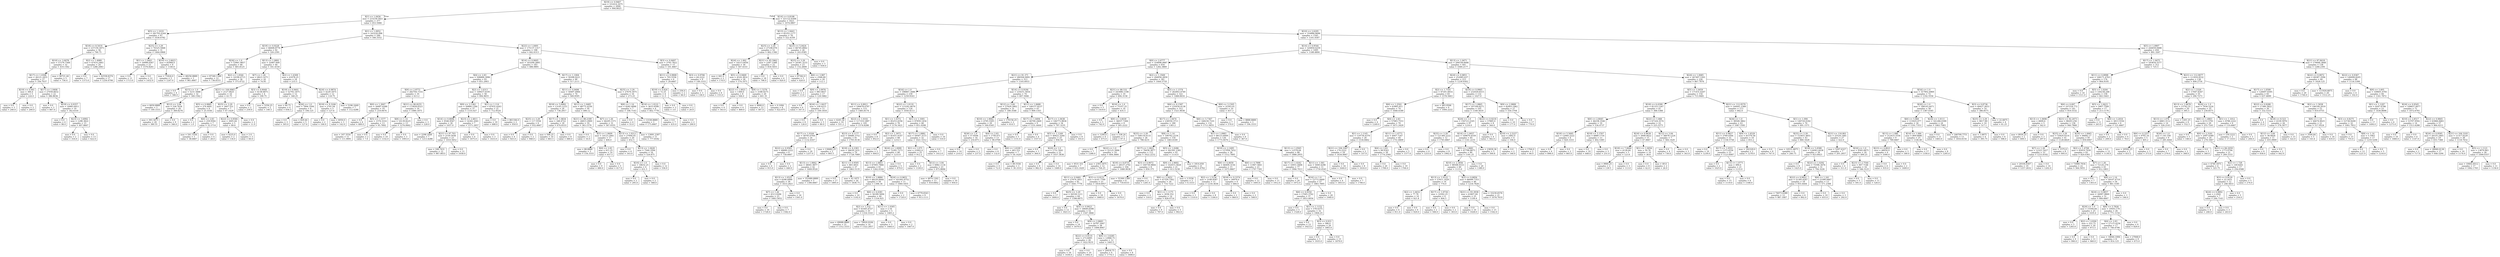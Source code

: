 digraph Tree {
node [shape=box] ;
0 [label="X[19] <= 0.9467\nmse = 331614.1675\nsamples = 2000\nvalue = 994.8025"] ;
1 [label="X[1] <= 1.0456\nmse = 233239.5921\nsamples = 377\nvalue = 653.5066"] ;
0 -> 1 [labeldistance=2.5, labelangle=45, headlabel="True"] ;
2 [label="X[5] <= 1.1019\nmse = 281702.0344\nsamples = 87\nvalue = 1030.6782"] ;
1 -> 2 ;
3 [label="X[18] <= 8.5419\nmse = 237159.1875\nsamples = 56\nvalue = 790.75"] ;
2 -> 3 ;
4 [label="X[10] <= 3.0078\nmse = 57276.7568\nsamples = 32\nvalue = 419.1562"] ;
3 -> 4 ;
5 [label="X[17] <= 1.0308\nmse = 26121.2455\nsamples = 27\nvalue = 356.7037"] ;
4 -> 5 ;
6 [label="X[19] <= 0.941\nmse = 384.0\nsamples = 5\nvalue = 224.0"] ;
5 -> 6 ;
7 [label="mse = 0.0\nsamples = 3\nvalue = 240.0"] ;
6 -> 7 ;
8 [label="mse = 0.0\nsamples = 2\nvalue = 200.0"] ;
6 -> 8 ;
9 [label="X[17] <= 1.0408\nmse = 27058.6632\nsamples = 22\nvalue = 386.8636"] ;
5 -> 9 ;
10 [label="mse = 0.0\nsamples = 3\nvalue = 667.0"] ;
9 -> 10 ;
11 [label="X[19] <= 0.9357\nmse = 16983.6011\nsamples = 19\nvalue = 342.6316"] ;
9 -> 11 ;
12 [label="mse = 0.0\nsamples = 4\nvalue = 98.0"] ;
11 -> 12 ;
13 [label="X[23] <= 3.6992\nmse = 1298.3822\nsamples = 15\nvalue = 407.8667"] ;
11 -> 13 ;
14 [label="mse = 0.0\nsamples = 2\nvalue = 316.0"] ;
13 -> 14 ;
15 [label="mse = 0.0\nsamples = 13\nvalue = 422.0"] ;
13 -> 15 ;
16 [label="mse = 90721.44\nsamples = 5\nvalue = 756.4"] ;
4 -> 16 ;
17 [label="X[2] <= 1.4989\nmse = 47414.2483\nsamples = 24\nvalue = 1286.2083"] ;
3 -> 17 ;
18 [label="mse = 0.0\nsamples = 7\nvalue = 1373.0"] ;
17 -> 18 ;
19 [label="mse = 62558.8374\nsamples = 17\nvalue = 1250.4706"] ;
17 -> 19 ;
20 [label="X[25] <= 3.29\nmse = 70325.5068\nsamples = 31\nvalue = 1464.0968"] ;
2 -> 20 ;
21 [label="X[1] <= 1.0443\nmse = 16998.0567\nsamples = 23\nvalue = 1576.8261"] ;
20 -> 21 ;
22 [label="mse = 0.0\nsamples = 11\nvalue = 1713.0"] ;
21 -> 22 ;
23 [label="mse = 0.0\nsamples = 12\nvalue = 1452.0"] ;
21 -> 23 ;
24 [label="X[10] <= 2.6623\nmse = 82068.0\nsamples = 8\nvalue = 1140.0"] ;
20 -> 24 ;
25 [label="mse = 71824.0\nsamples = 5\nvalue = 1247.0"] ;
24 -> 25 ;
26 [label="mse = 48256.8889\nsamples = 3\nvalue = 961.6667"] ;
24 -> 26 ;
27 [label="X[1] <= 1.0952\nmse = 163220.098\nsamples = 290\nvalue = 540.3552"] ;
1 -> 27 ;
28 [label="X[19] <= 0.9228\nmse = 66608.8776\nsamples = 92\nvalue = 320.2391"] ;
27 -> 28 ;
29 [label="X[26] <= 1.0\nmse = 53961.9857\nsamples = 48\nvalue = 465.8125"] ;
28 -> 29 ;
30 [label="mse = 87340.1389\nsamples = 12\nvalue = 736.8333"] ;
29 -> 30 ;
31 [label="X[2] <= 1.4564\nmse = 10190.4715\nsamples = 36\nvalue = 375.4722"] ;
29 -> 31 ;
32 [label="mse = 0.0\nsamples = 4\nvalue = 586.0"] ;
31 -> 32 ;
33 [label="X[15] <= 1.0\nmse = 5231.5068\nsamples = 32\nvalue = 349.1562"] ;
31 -> 33 ;
34 [label="mse = 6650.8889\nsamples = 3\nvalue = 149.3333"] ;
33 -> 34 ;
35 [label="X[12] <= 3.04\nmse = 526.7634\nsamples = 29\nvalue = 369.8276"] ;
33 -> 35 ;
36 [label="mse = 393.3475\nsamples = 20\nvalue = 380.55"] ;
35 -> 36 ;
37 [label="mse = 0.0\nsamples = 9\nvalue = 346.0"] ;
35 -> 37 ;
38 [label="X[13] <= 1.0891\nmse = 32067.609\nsamples = 44\nvalue = 161.4318"] ;
28 -> 38 ;
39 [label="X[7] <= 1.26\nmse = 6823.1475\nsamples = 20\nvalue = 74.95"] ;
38 -> 39 ;
40 [label="X[21] <= 104.6965\nmse = 2127.0625\nsamples = 16\nvalue = 43.75"] ;
39 -> 40 ;
41 [label="X[5] <= 0.9885\nmse = 374.4691\nsamples = 9\nvalue = 25.5556"] ;
40 -> 41 ;
42 [label="mse = 0.0\nsamples = 2\nvalue = 1.0"] ;
41 -> 42 ;
43 [label="X[4] <= 2.83\nmse = 259.9592\nsamples = 7\nvalue = 32.5714"] ;
41 -> 43 ;
44 [label="mse = 541.5556\nsamples = 3\nvalue = 38.6667"] ;
43 -> 44 ;
45 [label="mse = 0.0\nsamples = 4\nvalue = 28.0"] ;
43 -> 45 ;
46 [label="X[25] <= 3.29\nmse = 3407.551\nsamples = 7\nvalue = 67.1429"] ;
40 -> 46 ;
47 [label="X[22] <= 0.9584\nmse = 3005.44\nsamples = 5\nvalue = 89.6"] ;
46 -> 47 ;
48 [label="mse = 4225.0\nsamples = 2\nvalue = 134.0"] ;
47 -> 48 ;
49 [label="mse = 2.0\nsamples = 3\nvalue = 60.0"] ;
47 -> 49 ;
50 [label="mse = 0.0\nsamples = 2\nvalue = 11.0"] ;
46 -> 50 ;
51 [label="X[3] <= 0.9049\nmse = 6138.6875\nsamples = 4\nvalue = 199.75"] ;
39 -> 51 ;
52 [label="mse = 0.0\nsamples = 2\nvalue = 259.0"] ;
51 -> 52 ;
53 [label="mse = 5256.25\nsamples = 2\nvalue = 140.5"] ;
51 -> 53 ;
54 [label="X[2] <= 1.6309\nmse = 41678.25\nsamples = 24\nvalue = 233.5"] ;
38 -> 54 ;
55 [label="X[19] <= 0.9401\nmse = 52792.1875\nsamples = 12\nvalue = 348.25"] ;
54 -> 55 ;
56 [label="mse = 60.75\nsamples = 4\nvalue = 656.5"] ;
55 -> 56 ;
57 [label="X[26] <= 1.0\nmse = 7894.3594\nsamples = 8\nvalue = 194.125"] ;
55 -> 57 ;
58 [label="mse = 0.0\nsamples = 3\nvalue = 305.0"] ;
57 -> 58 ;
59 [label="mse = 829.44\nsamples = 5\nvalue = 127.6"] ;
57 -> 59 ;
60 [label="X[24] <= 0.9874\nmse = 4229.1875\nsamples = 12\nvalue = 118.75"] ;
54 -> 60 ;
61 [label="X[18] <= 9.3246\nmse = 2741.04\nsamples = 5\nvalue = 127.6"] ;
60 -> 61 ;
62 [label="mse = 0.0\nsamples = 2\nvalue = 106.0"] ;
61 -> 62 ;
63 [label="mse = 4050.0\nsamples = 3\nvalue = 142.0"] ;
61 -> 63 ;
64 [label="mse = 5196.2449\nsamples = 7\nvalue = 112.4286"] ;
60 -> 64 ;
65 [label="X[22] <= 1.0491\nmse = 175137.1317\nsamples = 198\nvalue = 642.6313"] ;
27 -> 65 ;
66 [label="X[14] <= 0.9005\nmse = 163209.2895\nsamples = 183\nvalue = 686.9891"] ;
65 -> 66 ;
67 [label="X[4] <= 2.83\nmse = 208868.3996\nsamples = 93\nvalue = 851.2903"] ;
66 -> 67 ;
68 [label="X[9] <= 2.8772\nmse = 282744.7314\nsamples = 35\nvalue = 613.2"] ;
67 -> 68 ;
69 [label="X[0] <= 1.3007\nmse = 34487.6288\nsamples = 19\nvalue = 219.9474"] ;
68 -> 69 ;
70 [label="mse = 0.0\nsamples = 6\nvalue = 489.0"] ;
69 -> 70 ;
71 [label="X[5] <= 1.1577\nmse = 1574.3314\nsamples = 13\nvalue = 95.7692"] ;
69 -> 71 ;
72 [label="mse = 167.3554\nsamples = 11\nvalue = 111.9091"] ;
71 -> 72 ;
73 [label="mse = 0.0\nsamples = 2\nvalue = 7.0"] ;
71 -> 73 ;
74 [label="X[21] <= 80.8255\nmse = 175828.6523\nsamples = 16\nvalue = 1080.1875"] ;
68 -> 74 ;
75 [label="X[8] <= 1.14\nmse = 10139.8225\nsamples = 13\nvalue = 1276.8462"] ;
74 -> 75 ;
76 [label="mse = 0.0\nsamples = 10\nvalue = 1332.0"] ;
75 -> 76 ;
77 [label="mse = 0.0\nsamples = 3\nvalue = 1093.0"] ;
75 -> 77 ;
78 [label="mse = 0.0\nsamples = 3\nvalue = 228.0"] ;
74 -> 78 ;
79 [label="X[2] <= 1.6313\nmse = 109437.6195\nsamples = 58\nvalue = 994.9655"] ;
67 -> 79 ;
80 [label="X[9] <= 3.1362\nmse = 50884.1344\nsamples = 37\nvalue = 1155.027"] ;
79 -> 80 ;
81 [label="X[14] <= 0.8096\nmse = 9546.9567\nsamples = 30\nvalue = 1057.9"] ;
80 -> 81 ;
82 [label="mse = 2298.2449\nsamples = 7\nvalue = 1213.4286"] ;
81 -> 82 ;
83 [label="X[21] <= 97.703\nmse = 2150.5936\nsamples = 23\nvalue = 1010.5652"] ;
81 -> 83 ;
84 [label="mse = 168.7431\nsamples = 12\nvalue = 967.0833"] ;
83 -> 84 ;
85 [label="mse = 0.0\nsamples = 11\nvalue = 1058.0"] ;
83 -> 85 ;
86 [label="X[23] <= 2.4811\nmse = 14342.2041\nsamples = 7\nvalue = 1571.2857"] ;
80 -> 86 ;
87 [label="mse = 0.0\nsamples = 4\nvalue = 1675.0"] ;
86 -> 87 ;
88 [label="mse = 0.0\nsamples = 3\nvalue = 1433.0"] ;
86 -> 88 ;
89 [label="X[1] <= 1.114\nmse = 87932.4263\nsamples = 21\nvalue = 712.9524"] ;
79 -> 89 ;
90 [label="mse = 0.0\nsamples = 19\nvalue = 688.0"] ;
89 -> 90 ;
91 [label="mse = 861184.0\nsamples = 2\nvalue = 950.0"] ;
89 -> 91 ;
92 [label="X[17] <= 1.1004\nmse = 59308.9221\nsamples = 90\nvalue = 517.2111"] ;
66 -> 92 ;
93 [label="X[11] <= 0.9496\nmse = 50497.4984\nsamples = 74\nvalue = 569.9595"] ;
92 -> 93 ;
94 [label="X[18] <= 5.6992\nmse = 13145.1233\nsamples = 24\nvalue = 736.2917"] ;
93 -> 94 ;
95 [label="X[25] <= 3.29\nmse = 117.5556\nsamples = 6\nvalue = 932.6667"] ;
94 -> 95 ;
96 [label="mse = 0.0\nsamples = 4\nvalue = 925.0"] ;
95 -> 96 ;
97 [label="mse = 0.0\nsamples = 2\nvalue = 948.0"] ;
95 -> 97 ;
98 [label="X[17] <= 1.0834\nmse = 348.4722\nsamples = 18\nvalue = 670.8333"] ;
94 -> 98 ;
99 [label="mse = 506.25\nsamples = 10\nvalue = 663.5"] ;
98 -> 99 ;
100 [label="mse = 0.0\nsamples = 8\nvalue = 680.0"] ;
98 -> 100 ;
101 [label="X[11] <= 1.0485\nmse = 48772.4256\nsamples = 50\nvalue = 490.12"] ;
93 -> 101 ;
102 [label="X[21] <= 89.2189\nmse = 26815.2909\nsamples = 19\nvalue = 363.1579"] ;
101 -> 102 ;
103 [label="mse = 0.0\nsamples = 2\nvalue = 16.0"] ;
102 -> 103 ;
104 [label="X[5] <= 1.0609\nmse = 14123.2941\nsamples = 17\nvalue = 404.0"] ;
102 -> 104 ;
105 [label="mse = 88.8889\nsamples = 3\nvalue = 154.3333"] ;
104 -> 105 ;
106 [label="X[4] <= 2.83\nmse = 911.25\nsamples = 14\nvalue = 457.5"] ;
104 -> 106 ;
107 [label="mse = 0.0\nsamples = 9\nvalue = 480.0"] ;
106 -> 107 ;
108 [label="mse = 0.0\nsamples = 5\nvalue = 417.0"] ;
106 -> 108 ;
109 [label="X[7] <= 1.26\nmse = 46295.1571\nsamples = 31\nvalue = 567.9355"] ;
101 -> 109 ;
110 [label="X[13] <= 1.0213\nmse = 27004.05\nsamples = 20\nvalue = 452.5"] ;
109 -> 110 ;
111 [label="mse = 0.0\nsamples = 4\nvalue = 163.0"] ;
110 -> 111 ;
112 [label="X[13] <= 1.0428\nmse = 7564.3594\nsamples = 16\nvalue = 524.875"] ;
110 -> 112 ;
113 [label="X[16] <= 1.0\nmse = 18632.25\nsamples = 4\nvalue = 431.5"] ;
112 -> 113 ;
114 [label="mse = 0.0\nsamples = 2\nvalue = 295.0"] ;
113 -> 114 ;
115 [label="mse = 0.0\nsamples = 2\nvalue = 568.0"] ;
113 -> 115 ;
116 [label="mse = 0.0\nsamples = 12\nvalue = 556.0"] ;
112 -> 116 ;
117 [label="mse = 13091.2397\nsamples = 11\nvalue = 777.8182"] ;
109 -> 117 ;
118 [label="X[25] <= 3.29\nmse = 27676.1875\nsamples = 16\nvalue = 273.25"] ;
92 -> 118 ;
119 [label="X[8] <= 1.14\nmse = 9282.4898\nsamples = 7\nvalue = 106.7143"] ;
118 -> 119 ;
120 [label="mse = 0.0\nsamples = 4\nvalue = 55.0"] ;
119 -> 120 ;
121 [label="mse = 13338.8889\nsamples = 3\nvalue = 175.6667"] ;
119 -> 121 ;
122 [label="X[14] <= 1.0122\nmse = 3633.9506\nsamples = 9\nvalue = 402.7778"] ;
118 -> 122 ;
123 [label="mse = 0.0\nsamples = 7\nvalue = 435.0"] ;
122 -> 123 ;
124 [label="mse = 0.0\nsamples = 2\nvalue = 290.0"] ;
122 -> 124 ;
125 [label="X[3] <= 0.9497\nmse = 3792.7822\nsamples = 15\nvalue = 101.4667"] ;
65 -> 125 ;
126 [label="X[11] <= 0.9908\nmse = 793.5556\nsamples = 6\nvalue = 29.6667"] ;
125 -> 126 ;
127 [label="X[19] <= 0.924\nmse = 72.25\nsamples = 4\nvalue = 11.5"] ;
126 -> 127 ;
128 [label="mse = 0.0\nsamples = 2\nvalue = 3.0"] ;
127 -> 128 ;
129 [label="mse = 0.0\nsamples = 2\nvalue = 20.0"] ;
127 -> 129 ;
130 [label="mse = 256.0\nsamples = 2\nvalue = 66.0"] ;
126 -> 130 ;
131 [label="X[3] <= 0.9706\nmse = 64.2222\nsamples = 9\nvalue = 149.3333"] ;
125 -> 131 ;
132 [label="mse = 0.0\nsamples = 3\nvalue = 138.0"] ;
131 -> 132 ;
133 [label="mse = 0.0\nsamples = 6\nvalue = 155.0"] ;
131 -> 133 ;
134 [label="X[14] <= 0.8198\nmse = 321122.8308\nsamples = 1623\nvalue = 1074.0807"] ;
0 -> 134 [labeldistance=2.5, labelangle=-45, headlabel="False"] ;
135 [label="X[13] <= 1.0443\nmse = 85352.1177\nsamples = 78\nvalue = 522.4359"] ;
134 -> 135 ;
136 [label="X[25] <= 3.29\nmse = 27108.078\nsamples = 52\nvalue = 662.1346"] ;
135 -> 136 ;
137 [label="X[24] <= 1.002\nmse = 14213.0456\nsamples = 30\nvalue = 547.4333"] ;
136 -> 137 ;
138 [label="mse = 441.0\nsamples = 2\nvalue = 174.0"] ;
137 -> 138 ;
139 [label="X[5] <= 0.9469\nmse = 4524.3814\nsamples = 28\nvalue = 574.1071"] ;
137 -> 139 ;
140 [label="X[22] <= 1.0021\nmse = 1369.0\nsamples = 8\nvalue = 506.0"] ;
139 -> 140 ;
141 [label="mse = 0.0\nsamples = 4\nvalue = 543.0"] ;
140 -> 141 ;
142 [label="mse = 0.0\nsamples = 4\nvalue = 469.0"] ;
140 -> 142 ;
143 [label="X[9] <= 1.5276\nmse = 3188.9275\nsamples = 20\nvalue = 601.35"] ;
139 -> 143 ;
144 [label="mse = 4800.0\nsamples = 12\nvalue = 587.0"] ;
143 -> 144 ;
145 [label="mse = 0.1094\nsamples = 8\nvalue = 622.875"] ;
143 -> 145 ;
146 [label="X[21] <= 85.5962\nmse = 2287.3388\nsamples = 22\nvalue = 818.5455"] ;
136 -> 146 ;
147 [label="mse = 0.0\nsamples = 18\nvalue = 796.0"] ;
146 -> 147 ;
148 [label="mse = 0.0\nsamples = 4\nvalue = 920.0"] ;
146 -> 148 ;
149 [label="X[23] <= 5.0424\nmse = 84745.8062\nsamples = 26\nvalue = 243.0385"] ;
135 -> 149 ;
150 [label="X[25] <= 3.29\nmse = 24381.3233\nsamples = 23\nvalue = 152.2609"] ;
149 -> 150 ;
151 [label="mse = 87362.0\nsamples = 3\nvalue = 420.0"] ;
150 -> 151 ;
152 [label="X[6] <= 3.987\nmse = 2568.69\nsamples = 20\nvalue = 112.1"] ;
150 -> 152 ;
153 [label="mse = 0.0\nsamples = 3\nvalue = 13.0"] ;
152 -> 153 ;
154 [label="X[9] <= 3.0976\nmse = 983.0657\nsamples = 17\nvalue = 129.5882"] ;
152 -> 154 ;
155 [label="mse = 0.0\nsamples = 6\nvalue = 167.0"] ;
154 -> 155 ;
156 [label="X[24] <= 1.0437\nmse = 339.4215\nsamples = 11\nvalue = 109.1818"] ;
154 -> 156 ;
157 [label="mse = 0.0\nsamples = 6\nvalue = 126.0"] ;
156 -> 157 ;
158 [label="mse = 0.0\nsamples = 5\nvalue = 89.0"] ;
156 -> 158 ;
159 [label="mse = 0.0\nsamples = 3\nvalue = 939.0"] ;
149 -> 159 ;
160 [label="X[10] <= 2.6295\nmse = 316886.8696\nsamples = 1545\nvalue = 1101.9307"] ;
134 -> 160 ;
161 [label="X[14] <= 0.9544\nmse = 320850.6259\nsamples = 1095\nvalue = 1188.4804"] ;
160 -> 161 ;
162 [label="X[0] <= 2.6777\nmse = 316696.9987\nsamples = 654\nvalue = 1282.3869"] ;
161 -> 162 ;
163 [label="X[21] <= 91.371\nmse = 280504.9091\nsamples = 313\nvalue = 1105.6933"] ;
162 -> 163 ;
164 [label="X[16] <= 1.0\nmse = 198867.3486\nsamples = 239\nvalue = 1259.9163"] ;
163 -> 164 ;
165 [label="X[11] <= 0.8911\nmse = 190678.0797\nsamples = 115\nvalue = 1485.8174"] ;
164 -> 165 ;
166 [label="mse = 4245.36\nsamples = 10\nvalue = 551.2"] ;
165 -> 166 ;
167 [label="X[22] <= 1.0102\nmse = 117319.1897\nsamples = 105\nvalue = 1574.8286"] ;
165 -> 167 ;
168 [label="X[17] <= 1.0164\nmse = 58783.0764\nsamples = 24\nvalue = 1132.4167"] ;
167 -> 168 ;
169 [label="X[22] <= 0.9583\nmse = 48880.2222\nsamples = 6\nvalue = 758.6667"] ;
168 -> 169 ;
170 [label="mse = 0.0\nsamples = 4\nvalue = 915.0"] ;
169 -> 170 ;
171 [label="mse = 0.0\nsamples = 2\nvalue = 446.0"] ;
169 -> 171 ;
172 [label="mse = 0.0\nsamples = 18\nvalue = 1257.0"] ;
168 -> 172 ;
173 [label="X[23] <= 4.1177\nmse = 59486.3752\nsamples = 81\nvalue = 1705.9136"] ;
167 -> 173 ;
174 [label="mse = 130682.25\nsamples = 2\nvalue = 805.5"] ;
173 -> 174 ;
175 [label="X[18] <= 4.2383\nmse = 36639.1431\nsamples = 79\nvalue = 1728.7089"] ;
173 -> 175 ;
176 [label="X[13] <= 1.0662\nmse = 38041.9977\nsamples = 42\nvalue = 1609.9524"] ;
175 -> 176 ;
177 [label="X[13] <= 1.0525\nmse = 6296.0999\nsamples = 39\nvalue = 1633.2821"] ;
176 -> 177 ;
178 [label="X[7] <= 1.26\nmse = 4513.0284\nsamples = 23\nvalue = 1683.5652"] ;
177 -> 178 ;
179 [label="mse = 0.0\nsamples = 16\nvalue = 1728.0"] ;
178 -> 179 ;
180 [label="mse = 0.0\nsamples = 7\nvalue = 1582.0"] ;
178 -> 180 ;
181 [label="mse = 0.0\nsamples = 16\nvalue = 1561.0"] ;
177 -> 181 ;
182 [label="mse = 351680.8889\nsamples = 3\nvalue = 1306.6667"] ;
176 -> 182 ;
183 [label="X[11] <= 0.9595\nmse = 865.4931\nsamples = 37\nvalue = 1863.5135"] ;
175 -> 183 ;
184 [label="mse = 0.0\nsamples = 17\nvalue = 1895.0"] ;
183 -> 184 ;
185 [label="mse = 42.1875\nsamples = 20\nvalue = 1836.75"] ;
183 -> 185 ;
186 [label="X[22] <= 1.0119\nmse = 115242.4679\nsamples = 124\nvalue = 1050.4113"] ;
164 -> 186 ;
187 [label="X[1] <= 1.0372\nmse = 85253.4356\nsamples = 76\nvalue = 1176.3421"] ;
186 -> 187 ;
188 [label="mse = 0.0\nsamples = 8\nvalue = 852.0"] ;
187 -> 188 ;
189 [label="X[2] <= 1.3972\nmse = 81451.0147\nsamples = 68\nvalue = 1214.5"] ;
187 -> 189 ;
190 [label="mse = 0.0\nsamples = 2\nvalue = 604.0"] ;
189 -> 190 ;
191 [label="X[24] <= 1.0099\nmse = 72282.7273\nsamples = 66\nvalue = 1233.0"] ;
189 -> 191 ;
192 [label="X[13] <= 1.0803\nmse = 67093.7866\nsamples = 61\nvalue = 1262.0164"] ;
191 -> 192 ;
193 [label="X[10] <= 1.8884\nmse = 48220.0644\nsamples = 50\nvalue = 1306.34"] ;
192 -> 193 ;
194 [label="mse = 0.0\nsamples = 10\nvalue = 1192.0"] ;
193 -> 194 ;
195 [label="X[6] <= 4.4381\nmse = 56189.5694\nsamples = 40\nvalue = 1334.925"] ;
193 -> 195 ;
196 [label="X[2] <= 1.532\nmse = 61445.4727\nsamples = 35\nvalue = 1316.3143"] ;
195 -> 196 ;
197 [label="mse = 49088.8889\nsamples = 21\nvalue = 1312.3333"] ;
196 -> 197 ;
198 [label="mse = 79920.9184\nsamples = 14\nvalue = 1322.2857"] ;
196 -> 198 ;
199 [label="X[11] <= 1.0305\nmse = 2.16\nsamples = 5\nvalue = 1465.2"] ;
195 -> 199 ;
200 [label="mse = 0.0\nsamples = 3\nvalue = 1464.0"] ;
199 -> 200 ;
201 [label="mse = 0.0\nsamples = 2\nvalue = 1467.0"] ;
199 -> 201 ;
202 [label="X[24] <= 0.9651\nmse = 103362.9752\nsamples = 11\nvalue = 1060.5455"] ;
192 -> 202 ;
203 [label="mse = 0.0\nsamples = 2\nvalue = 1724.0"] ;
202 -> 203 ;
204 [label="mse = 6779.6543\nsamples = 9\nvalue = 913.1111"] ;
202 -> 204 ;
205 [label="mse = 0.0\nsamples = 5\nvalue = 879.0"] ;
191 -> 205 ;
206 [label="X[1] <= 1.1001\nmse = 97859.1454\nsamples = 48\nvalue = 851.0208"] ;
186 -> 206 ;
207 [label="X[17] <= 1.0882\nmse = 59567.3115\nsamples = 32\nvalue = 1021.5312"] ;
206 -> 207 ;
208 [label="X[1] <= 1.075\nmse = 21602.4\nsamples = 25\nvalue = 912.2"] ;
207 -> 208 ;
209 [label="mse = 0.0\nsamples = 2\nvalue = 1330.0"] ;
208 -> 209 ;
210 [label="X[12] <= 3.04\nmse = 6982.1134\nsamples = 23\nvalue = 875.8696"] ;
208 -> 210 ;
211 [label="mse = 4874.1302\nsamples = 13\nvalue = 818.8462"] ;
210 -> 211 ;
212 [label="mse = 0.0\nsamples = 10\nvalue = 950.0"] ;
210 -> 212 ;
213 [label="mse = 0.0\nsamples = 7\nvalue = 1412.0"] ;
207 -> 213 ;
214 [label="mse = 0.0\nsamples = 16\nvalue = 510.0"] ;
206 -> 214 ;
215 [label="X[14] <= 0.9184\nmse = 219251.5654\nsamples = 74\nvalue = 607.5946"] ;
163 -> 215 ;
216 [label="X[12] <= 3.04\nmse = 27929.3902\nsamples = 31\nvalue = 189.3548"] ;
215 -> 216 ;
217 [label="X[10] <= 1.9942\nmse = 4795.5505\nsamples = 29\nvalue = 160.0345"] ;
216 -> 217 ;
218 [label="X[26] <= 1.0\nmse = 57.8594\nsamples = 16\nvalue = 216.875"] ;
217 -> 218 ;
219 [label="mse = 0.0\nsamples = 14\nvalue = 214.0"] ;
218 -> 219 ;
220 [label="mse = 0.0\nsamples = 2\nvalue = 237.0"] ;
218 -> 220 ;
221 [label="X[4] <= 2.83\nmse = 1756.071\nsamples = 13\nvalue = 90.0769"] ;
217 -> 221 ;
222 [label="mse = 0.0\nsamples = 6\nvalue = 132.0"] ;
221 -> 222 ;
223 [label="X[6] <= 1.6109\nmse = 463.551\nsamples = 7\nvalue = 54.1429"] ;
221 -> 223 ;
224 [label="mse = 0.0\nsamples = 4\nvalue = 72.0"] ;
223 -> 224 ;
225 [label="mse = 89.5556\nsamples = 3\nvalue = 30.3333"] ;
223 -> 225 ;
226 [label="mse = 170156.25\nsamples = 2\nvalue = 614.5"] ;
216 -> 226 ;
227 [label="X[11] <= 1.0688\nmse = 140157.8237\nsamples = 43\nvalue = 909.1163"] ;
215 -> 227 ;
228 [label="X[17] <= 1.0494\nmse = 40700.2469\nsamples = 9\nvalue = 1331.4444"] ;
227 -> 228 ;
229 [label="mse = 0.0\nsamples = 5\nvalue = 1151.0"] ;
228 -> 229 ;
230 [label="mse = 0.0\nsamples = 4\nvalue = 1557.0"] ;
228 -> 230 ;
231 [label="X[17] <= 1.0438\nmse = 106773.9836\nsamples = 34\nvalue = 797.3235"] ;
227 -> 231 ;
232 [label="X[5] <= 1.1249\nmse = 49422.3264\nsamples = 25\nvalue = 956.56"] ;
231 -> 232 ;
233 [label="mse = 0.0\nsamples = 3\nvalue = 364.0"] ;
232 -> 233 ;
234 [label="X[20] <= 1.0\nmse = 1751.5041\nsamples = 22\nvalue = 1037.3636"] ;
232 -> 234 ;
235 [label="mse = 0.0\nsamples = 8\nvalue = 982.0"] ;
234 -> 235 ;
236 [label="mse = 0.0\nsamples = 14\nvalue = 1069.0"] ;
234 -> 236 ;
237 [label="mse = 0.0\nsamples = 9\nvalue = 355.0"] ;
231 -> 237 ;
238 [label="X[2] <= 1.3569\nmse = 294956.2859\nsamples = 341\nvalue = 1444.5718"] ;
162 -> 238 ;
239 [label="X[21] <= 88.532\nmse = 243086.1108\nsamples = 19\nvalue = 694.3158"] ;
238 -> 239 ;
240 [label="mse = 0.0\nsamples = 5\nvalue = 1419.0"] ;
239 -> 240 ;
241 [label="X[16] <= 1.0\nmse = 75357.25\nsamples = 14\nvalue = 435.5"] ;
239 -> 241 ;
242 [label="mse = 0.0\nsamples = 5\nvalue = 742.0"] ;
241 -> 242 ;
243 [label="X[9] <= 3.0039\nmse = 36037.7284\nsamples = 9\nvalue = 265.2222"] ;
241 -> 243 ;
244 [label="mse = 1200.0\nsamples = 4\nvalue = 475.0"] ;
243 -> 244 ;
245 [label="mse = 538.24\nsamples = 5\nvalue = 97.4"] ;
243 -> 245 ;
246 [label="X[5] <= 1.1574\nmse = 262843.4749\nsamples = 322\nvalue = 1488.8416"] ;
238 -> 246 ;
247 [label="X[6] <= 4.1587\nmse = 235034.4138\nsamples = 312\nvalue = 1521.9038"] ;
246 -> 247 ;
248 [label="X[17] <= 1.0474\nmse = 238550.3711\nsamples = 180\nvalue = 1383.2"] ;
247 -> 248 ;
249 [label="X[25] <= 3.29\nmse = 108118.0133\nsamples = 26\nvalue = 788.4231"] ;
248 -> 249 ;
250 [label="mse = 0.0\nsamples = 7\nvalue = 1288.0"] ;
249 -> 250 ;
251 [label="X[22] <= 1.0\nmse = 22125.3906\nsamples = 19\nvalue = 604.3684"] ;
249 -> 251 ;
252 [label="mse = 9531.551\nsamples = 7\nvalue = 433.1429"] ;
251 -> 252 ;
253 [label="mse = 2393.1875\nsamples = 12\nvalue = 704.25"] ;
251 -> 253 ;
254 [label="X[8] <= 1.14\nmse = 190762.2234\nsamples = 154\nvalue = 1483.6169"] ;
248 -> 254 ;
255 [label="X[17] <= 1.0621\nmse = 78458.3877\nsamples = 112\nvalue = 1622.2232"] ;
254 -> 255 ;
256 [label="X[18] <= 8.8755\nmse = 28537.2792\nsamples = 104\nvalue = 1680.9038"] ;
255 -> 256 ;
257 [label="X[11] <= 0.9481\nmse = 27974.3951\nsamples = 81\nvalue = 1641.7778"] ;
256 -> 257 ;
258 [label="mse = 0.0\nsamples = 17\nvalue = 1804.0"] ;
257 -> 258 ;
259 [label="X[25] <= 3.29\nmse = 26558.1211\nsamples = 64\nvalue = 1598.6875"] ;
257 -> 259 ;
260 [label="mse = 0.0\nsamples = 12\nvalue = 1821.0"] ;
259 -> 260 ;
261 [label="X[5] <= 0.9023\nmse = 18649.6598\nsamples = 52\nvalue = 1547.3846"] ;
259 -> 261 ;
262 [label="mse = 0.0\nsamples = 14\nvalue = 1679.0"] ;
261 -> 262 ;
263 [label="X[9] <= 2.8683\nmse = 16787.3047\nsamples = 38\nvalue = 1498.8947"] ;
261 -> 263 ;
264 [label="X[22] <= 0.9135\nmse = 273.6095\nsamples = 26\nvalue = 1422.9231"] ;
263 -> 264 ;
265 [label="mse = 0.0\nsamples = 16\nvalue = 1436.0"] ;
264 -> 265 ;
266 [label="mse = 0.0\nsamples = 10\nvalue = 1402.0"] ;
264 -> 266 ;
267 [label="X[9] <= 3.6285\nmse = 12966.75\nsamples = 12\nvalue = 1663.5"] ;
263 -> 267 ;
268 [label="mse = 20418.75\nsamples = 4\nvalue = 1774.5"] ;
267 -> 268 ;
269 [label="mse = 0.0\nsamples = 8\nvalue = 1608.0"] ;
267 -> 269 ;
270 [label="X[3] <= 0.9151\nmse = 6141.7769\nsamples = 23\nvalue = 1818.6957"] ;
256 -> 270 ;
271 [label="mse = 0.0\nsamples = 18\nvalue = 1860.0"] ;
270 -> 271 ;
272 [label="mse = 0.0\nsamples = 5\nvalue = 1670.0"] ;
270 -> 272 ;
273 [label="X[3] <= 0.9072\nmse = 100730.9844\nsamples = 8\nvalue = 859.375"] ;
255 -> 273 ;
274 [label="mse = 55300.1389\nsamples = 6\nvalue = 718.8333"] ;
273 -> 274 ;
275 [label="mse = 0.0\nsamples = 2\nvalue = 1281.0"] ;
273 -> 275 ;
276 [label="X[5] <= 1.0286\nmse = 302391.2381\nsamples = 42\nvalue = 1114.0"] ;
254 -> 276 ;
277 [label="X[9] <= 2.9692\nmse = 102015.5828\nsamples = 21\nvalue = 613.5238"] ;
276 -> 277 ;
278 [label="X[6] <= 2.5652\nmse = 47329.7562\nsamples = 18\nvalue = 714.7222"] ;
277 -> 278 ;
279 [label="mse = 0.0\nsamples = 4\nvalue = 318.0"] ;
278 -> 279 ;
280 [label="X[1] <= 1.1175\nmse = 3036.352\nsamples = 14\nvalue = 828.0714"] ;
278 -> 280 ;
281 [label="mse = 0.0\nsamples = 9\nvalue = 787.0"] ;
280 -> 281 ;
282 [label="mse = 0.0\nsamples = 5\nvalue = 902.0"] ;
280 -> 282 ;
283 [label="mse = 3.5556\nsamples = 3\nvalue = 6.3333"] ;
277 -> 283 ;
284 [label="mse = 1814.059\nsamples = 21\nvalue = 1614.4762"] ;
276 -> 284 ;
285 [label="X[6] <= 5.7367\nmse = 168230.7101\nsamples = 132\nvalue = 1711.0455"] ;
247 -> 285 ;
286 [label="X[1] <= 1.0983\nmse = 86123.6009\nsamples = 126\nvalue = 1775.0476"] ;
285 -> 286 ;
287 [label="X[10] <= 2.1695\nmse = 157958.7452\nsamples = 38\nvalue = 1512.7895"] ;
286 -> 287 ;
288 [label="X[6] <= 4.4659\nmse = 66409.3156\nsamples = 15\nvalue = 1075.8667"] ;
287 -> 288 ;
289 [label="X[2] <= 1.5156\nmse = 3148.9587\nsamples = 11\nvalue = 1218.3636"] ;
288 -> 289 ;
290 [label="mse = 0.0\nsamples = 3\nvalue = 1310.0"] ;
289 -> 290 ;
291 [label="mse = 0.0\nsamples = 8\nvalue = 1184.0"] ;
289 -> 291 ;
292 [label="X[18] <= 9.3374\nmse = 30976.0\nsamples = 4\nvalue = 684.0"] ;
288 -> 292 ;
293 [label="mse = 0.0\nsamples = 2\nvalue = 860.0"] ;
292 -> 293 ;
294 [label="mse = 0.0\nsamples = 2\nvalue = 508.0"] ;
292 -> 294 ;
295 [label="X[6] <= 4.7998\nmse = 11967.5841\nsamples = 23\nvalue = 1797.7391"] ;
287 -> 295 ;
296 [label="mse = 0.0\nsamples = 12\nvalue = 1693.0"] ;
295 -> 296 ;
297 [label="mse = 0.0\nsamples = 11\nvalue = 1912.0"] ;
295 -> 297 ;
298 [label="X[13] <= 1.0565\nmse = 12578.64\nsamples = 88\nvalue = 1888.2955"] ;
286 -> 298 ;
299 [label="X[17] <= 1.0242\nmse = 10951.0406\nsamples = 77\nvalue = 1906.7013"] ;
298 -> 299 ;
300 [label="mse = 0.0\nsamples = 20\nvalue = 1972.0"] ;
299 -> 300 ;
301 [label="X[16] <= 1.0\nmse = 12772.4469\nsamples = 57\nvalue = 1883.7895"] ;
299 -> 301 ;
302 [label="X[6] <= 4.9354\nmse = 17045.3762\nsamples = 37\nvalue = 1853.4054"] ;
301 -> 302 ;
303 [label="mse = 0.0\nsamples = 5\nvalue = 1528.0"] ;
302 -> 303 ;
304 [label="X[1] <= 1.1152\nmse = 578.4375\nsamples = 32\nvalue = 1904.25"] ;
302 -> 304 ;
305 [label="mse = 0.0\nsamples = 12\nvalue = 1923.0"] ;
304 -> 305 ;
306 [label="X[3] <= 0.933\nmse = 588.0\nsamples = 20\nvalue = 1893.0"] ;
304 -> 306 ;
307 [label="mse = 0.0\nsamples = 5\nvalue = 1935.0"] ;
306 -> 307 ;
308 [label="mse = 0.0\nsamples = 15\nvalue = 1879.0"] ;
306 -> 308 ;
309 [label="mse = 0.0\nsamples = 20\nvalue = 1940.0"] ;
301 -> 309 ;
310 [label="X[11] <= 1.041\nmse = 5000.4298\nsamples = 11\nvalue = 1759.4545"] ;
298 -> 310 ;
311 [label="mse = 0.0\nsamples = 4\nvalue = 1853.0"] ;
310 -> 311 ;
312 [label="mse = 0.0\nsamples = 7\nvalue = 1706.0"] ;
310 -> 312 ;
313 [label="mse = 0.0\nsamples = 6\nvalue = 367.0"] ;
285 -> 313 ;
314 [label="X[0] <= 3.1505\nmse = 32303.01\nsamples = 10\nvalue = 457.3"] ;
246 -> 314 ;
315 [label="mse = 0.0\nsamples = 7\nvalue = 570.0"] ;
314 -> 315 ;
316 [label="mse = 8888.8889\nsamples = 3\nvalue = 194.3333"] ;
314 -> 316 ;
317 [label="X[13] <= 1.0471\nmse = 294538.6646\nsamples = 441\nvalue = 1049.2177"] ;
161 -> 317 ;
318 [label="X[24] <= 0.9851\nmse = 252085.637\nsamples = 215\nvalue = 1239.9302"] ;
317 -> 318 ;
319 [label="X[2] <= 1.7101\nmse = 97201.6914\nsamples = 83\nvalue = 1578.5663"] ;
318 -> 319 ;
320 [label="X[6] <= 1.2502\nmse = 63965.811\nsamples = 74\nvalue = 1648.4189"] ;
319 -> 320 ;
321 [label="mse = 0.0\nsamples = 4\nvalue = 1249.0"] ;
320 -> 321 ;
322 [label="X[4] <= 2.83\nmse = 57983.7553\nsamples = 70\nvalue = 1671.2429"] ;
320 -> 322 ;
323 [label="X[1] <= 1.1145\nmse = 119730.4379\nsamples = 26\nvalue = 1534.8462"] ;
322 -> 323 ;
324 [label="X[21] <= 104.1047\nmse = 174.2222\nsamples = 24\nvalue = 1634.6667"] ;
323 -> 324 ;
325 [label="mse = 0.0\nsamples = 16\nvalue = 1644.0"] ;
324 -> 325 ;
326 [label="mse = 0.0\nsamples = 8\nvalue = 1616.0"] ;
324 -> 326 ;
327 [label="mse = 0.0\nsamples = 2\nvalue = 337.0"] ;
323 -> 327 ;
328 [label="X[11] <= 1.0773\nmse = 4007.7247\nsamples = 44\nvalue = 1751.8409"] ;
322 -> 328 ;
329 [label="X[4] <= 2.83\nmse = 99.9343\nsamples = 39\nvalue = 1774.2564"] ;
328 -> 329 ;
330 [label="mse = 0.0\nsamples = 20\nvalue = 1784.0"] ;
329 -> 330 ;
331 [label="mse = 0.0\nsamples = 19\nvalue = 1764.0"] ;
329 -> 331 ;
332 [label="mse = 0.0\nsamples = 5\nvalue = 1577.0"] ;
328 -> 332 ;
333 [label="mse = 483.9506\nsamples = 9\nvalue = 1004.2222"] ;
319 -> 333 ;
334 [label="X[19] <= 0.9965\nmse = 232029.6515\nsamples = 132\nvalue = 1027.0"] ;
318 -> 334 ;
335 [label="X[17] <= 1.0865\nmse = 197169.8271\nsamples = 105\nvalue = 1149.5619"] ;
334 -> 335 ;
336 [label="X[20] <= 1.0\nmse = 150723.2165\nsamples = 97\nvalue = 1216.0"] ;
335 -> 336 ;
337 [label="X[25] <= 3.29\nmse = 121360.2222\nsamples = 12\nvalue = 1745.6667"] ;
336 -> 337 ;
338 [label="mse = 0.0\nsamples = 4\nvalue = 1253.0"] ;
337 -> 338 ;
339 [label="mse = 0.0\nsamples = 8\nvalue = 1992.0"] ;
337 -> 339 ;
340 [label="X[14] <= 1.0057\nmse = 109670.4559\nsamples = 85\nvalue = 1141.2235"] ;
336 -> 340 ;
341 [label="X[5] <= 1.0681\nmse = 87798.8875\nsamples = 80\nvalue = 1181.25"] ;
340 -> 341 ;
342 [label="X[10] <= 2.3856\nmse = 99508.9333\nsamples = 60\nvalue = 1115.0"] ;
341 -> 342 ;
343 [label="X[13] <= 1.0122\nmse = 57611.1429\nsamples = 14\nvalue = 774.0"] ;
342 -> 343 ;
344 [label="X[2] <= 1.6432\nmse = 77.76\nsamples = 10\nvalue = 921.8"] ;
343 -> 344 ;
345 [label="mse = 0.0\nsamples = 4\nvalue = 911.0"] ;
344 -> 345 ;
346 [label="mse = 0.0\nsamples = 6\nvalue = 929.0"] ;
344 -> 346 ;
347 [label="X[17] <= 1.0734\nmse = 10302.25\nsamples = 4\nvalue = 404.5"] ;
343 -> 347 ;
348 [label="mse = 0.0\nsamples = 2\nvalue = 506.0"] ;
347 -> 348 ;
349 [label="mse = 0.0\nsamples = 2\nvalue = 303.0"] ;
347 -> 349 ;
350 [label="X[3] <= 0.8856\nmse = 66099.7353\nsamples = 46\nvalue = 1218.7826"] ;
342 -> 350 ;
351 [label="X[21] <= 93.3938\nmse = 63407.04\nsamples = 25\nvalue = 1336.4"] ;
350 -> 351 ;
352 [label="mse = 0.0\nsamples = 10\nvalue = 1028.0"] ;
351 -> 352 ;
353 [label="mse = 0.0\nsamples = 15\nvalue = 1542.0"] ;
351 -> 353 ;
354 [label="mse = 33230.6576\nsamples = 21\nvalue = 1078.7619"] ;
350 -> 354 ;
355 [label="mse = 0.0\nsamples = 20\nvalue = 1380.0"] ;
341 -> 355 ;
356 [label="mse = 23839.36\nsamples = 5\nvalue = 500.8"] ;
340 -> 356 ;
357 [label="X[22] <= 0.9218\nmse = 57885.0\nsamples = 8\nvalue = 344.0"] ;
335 -> 357 ;
358 [label="mse = 0.0\nsamples = 4\nvalue = 582.0"] ;
357 -> 358 ;
359 [label="X[10] <= 2.5227\nmse = 2482.0\nsamples = 4\nvalue = 106.0"] ;
357 -> 359 ;
360 [label="mse = 0.0\nsamples = 2\nvalue = 146.0"] ;
359 -> 360 ;
361 [label="mse = 1764.0\nsamples = 2\nvalue = 66.0"] ;
359 -> 361 ;
362 [label="X[9] <= 2.9889\nmse = 82003.1962\nsamples = 27\nvalue = 550.3704"] ;
334 -> 362 ;
363 [label="mse = 0.0\nsamples = 10\nvalue = 177.0"] ;
362 -> 363 ;
364 [label="mse = 0.0\nsamples = 17\nvalue = 770.0"] ;
362 -> 364 ;
365 [label="X[24] <= 1.0085\nmse = 267407.5301\nsamples = 226\nvalue = 867.7876"] ;
317 -> 365 ;
366 [label="X[5] <= 1.0459\nmse = 171431.6207\nsamples = 154\nvalue = 715.9481"] ;
365 -> 366 ;
367 [label="X[18] <= 6.4399\nmse = 81333.1267\nsamples = 41\nvalue = 368.5366"] ;
366 -> 367 ;
368 [label="X[0] <= 2.8045\nmse = 46238.3546\nsamples = 19\nvalue = 534.4737"] ;
367 -> 368 ;
369 [label="X[18] <= 5.5695\nmse = 12064.2222\nsamples = 6\nvalue = 820.3333"] ;
368 -> 369 ;
370 [label="mse = 0.0\nsamples = 4\nvalue = 898.0"] ;
369 -> 370 ;
371 [label="mse = 0.0\nsamples = 2\nvalue = 665.0"] ;
369 -> 371 ;
372 [label="X[18] <= 5.3767\nmse = 6889.1716\nsamples = 13\nvalue = 402.5385"] ;
368 -> 372 ;
373 [label="mse = 0.0\nsamples = 10\nvalue = 448.0"] ;
372 -> 373 ;
374 [label="mse = 0.0\nsamples = 3\nvalue = 251.0"] ;
372 -> 374 ;
375 [label="X[22] <= 1.068\nmse = 67324.3574\nsamples = 22\nvalue = 225.2273"] ;
367 -> 375 ;
376 [label="X[24] <= 0.9639\nmse = 3008.0622\nsamples = 15\nvalue = 67.0667"] ;
375 -> 376 ;
377 [label="X[18] <= 7.0644\nmse = 4128.64\nsamples = 5\nvalue = 123.6"] ;
376 -> 377 ;
378 [label="mse = 9900.25\nsamples = 2\nvalue = 139.5"] ;
377 -> 378 ;
379 [label="mse = 0.0\nsamples = 3\nvalue = 113.0"] ;
377 -> 379 ;
380 [label="X[1] <= 1.0056\nmse = 50.76\nsamples = 10\nvalue = 38.8"] ;
376 -> 380 ;
381 [label="mse = 0.0\nsamples = 8\nvalue = 42.0"] ;
380 -> 381 ;
382 [label="mse = 49.0\nsamples = 2\nvalue = 26.0"] ;
380 -> 382 ;
383 [label="X[12] <= 3.04\nmse = 36678.1224\nsamples = 7\nvalue = 564.1429"] ;
375 -> 383 ;
384 [label="mse = 0.0\nsamples = 4\nvalue = 730.0"] ;
383 -> 384 ;
385 [label="mse = 0.0\nsamples = 3\nvalue = 343.0"] ;
383 -> 385 ;
386 [label="X[21] <= 112.9579\nmse = 144441.2389\nsamples = 113\nvalue = 842.0"] ;
366 -> 386 ;
387 [label="X[26] <= 1.0\nmse = 38508.3862\nsamples = 43\nvalue = 1087.5581"] ;
386 -> 387 ;
388 [label="X[11] <= 0.9827\nmse = 3769.4564\nsamples = 33\nvalue = 1158.5758"] ;
387 -> 388 ;
389 [label="mse = 0.0\nsamples = 10\nvalue = 1239.0"] ;
388 -> 389 ;
390 [label="X[17] <= 1.0551\nmse = 1373.4556\nsamples = 23\nvalue = 1123.6087"] ;
388 -> 390 ;
391 [label="mse = 0.0\nsamples = 2\nvalue = 1025.0"] ;
390 -> 391 ;
392 [label="X[13] <= 1.0771\nmse = 490.0\nsamples = 21\nvalue = 1133.0"] ;
390 -> 392 ;
393 [label="mse = 0.0\nsamples = 15\nvalue = 1119.0"] ;
392 -> 393 ;
394 [label="mse = 0.0\nsamples = 6\nvalue = 1168.0"] ;
392 -> 394 ;
395 [label="X[9] <= 1.6529\nmse = 81579.56\nsamples = 10\nvalue = 853.2"] ;
387 -> 395 ;
396 [label="mse = 182329.0\nsamples = 2\nvalue = 1278.0"] ;
395 -> 396 ;
397 [label="mse = 0.0\nsamples = 8\nvalue = 747.0"] ;
395 -> 397 ;
398 [label="X[1] <= 1.094\nmse = 149720.0182\nsamples = 70\nvalue = 691.1571"] ;
386 -> 398 ;
399 [label="X[25] <= 3.29\nmse = 153651.4851\nsamples = 43\nvalue = 860.1628"] ;
398 -> 399 ;
400 [label="mse = 10531.6875\nsamples = 4\nvalue = 240.75"] ;
399 -> 400 ;
401 [label="X[18] <= 5.4588\nmse = 124943.4438\nsamples = 39\nvalue = 923.6923"] ;
399 -> 401 ;
402 [label="mse = 0.0\nsamples = 8\nvalue = 1425.0"] ;
401 -> 402 ;
403 [label="X[22] <= 1.0292\nmse = 75596.3476\nsamples = 31\nvalue = 794.3226"] ;
401 -> 403 ;
404 [label="X[22] <= 0.9922\nmse = 51395.0247\nsamples = 18\nvalue = 955.4444"] ;
403 -> 404 ;
405 [label="mse = 74073.6389\nsamples = 12\nvalue = 987.1667"] ;
404 -> 405 ;
406 [label="mse = 0.0\nsamples = 6\nvalue = 892.0"] ;
404 -> 406 ;
407 [label="X[6] <= 1.241\nmse = 23390.9467\nsamples = 13\nvalue = 571.2308"] ;
403 -> 407 ;
408 [label="mse = 0.0\nsamples = 10\nvalue = 655.0"] ;
407 -> 408 ;
409 [label="mse = 0.0\nsamples = 3\nvalue = 292.0"] ;
407 -> 409 ;
410 [label="X[21] <= 116.801\nmse = 25524.1481\nsamples = 27\nvalue = 422.0"] ;
398 -> 410 ;
411 [label="mse = 5297.6327\nsamples = 7\nvalue = 201.2857"] ;
410 -> 411 ;
412 [label="X[16] <= 1.0\nmse = 9585.6875\nsamples = 20\nvalue = 499.25"] ;
410 -> 412 ;
413 [label="mse = 0.0\nsamples = 4\nvalue = 311.0"] ;
412 -> 413 ;
414 [label="X[23] <= 2.7544\nmse = 907.7148\nsamples = 16\nvalue = 546.3125"] ;
412 -> 414 ;
415 [label="mse = 0.0\nsamples = 5\nvalue = 591.0"] ;
414 -> 415 ;
416 [label="mse = 0.0\nsamples = 11\nvalue = 526.0"] ;
414 -> 416 ;
417 [label="X[16] <= 1.0\nmse = 317902.4969\nsamples = 72\nvalue = 1192.5556"] ;
365 -> 417 ;
418 [label="X[20] <= 1.0\nmse = 188193.4471\nsamples = 58\nvalue = 1387.0345"] ;
417 -> 418 ;
419 [label="X[6] <= 5.968\nmse = 115025.077\nsamples = 34\nvalue = 1191.7353"] ;
418 -> 419 ;
420 [label="X[13] <= 1.086\nmse = 212433.5556\nsamples = 9\nvalue = 789.6667"] ;
419 -> 420 ;
421 [label="X[23] <= 4.8021\nmse = 48050.0\nsamples = 6\nvalue = 1090.0"] ;
420 -> 421 ;
422 [label="mse = 0.0\nsamples = 4\nvalue = 935.0"] ;
421 -> 422 ;
423 [label="mse = 0.0\nsamples = 2\nvalue = 1400.0"] ;
421 -> 423 ;
424 [label="mse = 0.0\nsamples = 3\nvalue = 189.0"] ;
420 -> 424 ;
425 [label="X[14] <= 1.084\nmse = 809.6896\nsamples = 25\nvalue = 1336.48"] ;
419 -> 425 ;
426 [label="mse = 0.0\nsamples = 17\nvalue = 1356.0"] ;
425 -> 426 ;
427 [label="mse = 0.0\nsamples = 8\nvalue = 1295.0"] ;
425 -> 427 ;
428 [label="X[24] <= 1.0111\nmse = 161266.0399\nsamples = 24\nvalue = 1663.7083"] ;
418 -> 428 ;
429 [label="mse = 0.0\nsamples = 11\nvalue = 1483.0"] ;
428 -> 429 ;
430 [label="mse = 246709.7751\nsamples = 13\nvalue = 1816.6154"] ;
428 -> 430 ;
431 [label="X[3] <= 0.8736\nmse = 49427.2653\nsamples = 14\nvalue = 386.8571"] ;
417 -> 431 ;
432 [label="X[25] <= 3.29\nmse = 9817.89\nsamples = 10\nvalue = 517.1"] ;
431 -> 432 ;
433 [label="mse = 1.6875\nsamples = 4\nvalue = 395.75"] ;
432 -> 433 ;
434 [label="mse = 0.0\nsamples = 6\nvalue = 598.0"] ;
432 -> 434 ;
435 [label="mse = 22.6875\nsamples = 4\nvalue = 61.25"] ;
431 -> 435 ;
436 [label="X[5] <= 1.0907\nmse = 244659.9488\nsamples = 450\nvalue = 891.3267"] ;
160 -> 436 ;
437 [label="X[17] <= 1.0475\nmse = 183834.5577\nsamples = 312\nvalue = 725.5"] ;
436 -> 437 ;
438 [label="X[11] <= 0.8998\nmse = 168171.4763\nsamples = 174\nvalue = 904.9195"] ;
437 -> 438 ;
439 [label="mse = 0.0\nsamples = 16\nvalue = 1511.0"] ;
438 -> 439 ;
440 [label="X[5] <= 1.0204\nmse = 144236.248\nsamples = 158\nvalue = 843.5443"] ;
438 -> 440 ;
441 [label="X[6] <= 4.697\nmse = 107218.772\nsamples = 141\nvalue = 919.5532"] ;
440 -> 441 ;
442 [label="X[13] <= 1.0696\nmse = 6609.6\nsamples = 5\nvalue = 342.0"] ;
441 -> 442 ;
443 [label="mse = 8930.25\nsamples = 2\nvalue = 409.5"] ;
442 -> 443 ;
444 [label="mse = 0.0\nsamples = 3\nvalue = 297.0"] ;
442 -> 444 ;
445 [label="X[21] <= 92.2073\nmse = 98203.256\nsamples = 136\nvalue = 940.7868"] ;
441 -> 445 ;
446 [label="X[25] <= 3.29\nmse = 55820.0214\nsamples = 41\nvalue = 1128.6829"] ;
445 -> 446 ;
447 [label="X[7] <= 1.26\nmse = 12321.5427\nsamples = 33\nvalue = 1233.8182"] ;
446 -> 447 ;
448 [label="mse = 20104.9307\nsamples = 19\nvalue = 1257.2632"] ;
447 -> 448 ;
449 [label="mse = 0.0\nsamples = 14\nvalue = 1202.0"] ;
447 -> 449 ;
450 [label="mse = 1575.0\nsamples = 8\nvalue = 695.0"] ;
446 -> 450 ;
451 [label="X[24] <= 1.0065\nmse = 94682.17\nsamples = 95\nvalue = 859.6947"] ;
445 -> 451 ;
452 [label="X[2] <= 1.4708\nmse = 95919.7939\nsamples = 83\nvalue = 820.0361"] ;
451 -> 452 ;
453 [label="mse = 73080.7934\nsamples = 22\nvalue = 564.5455"] ;
452 -> 453 ;
454 [label="X[7] <= 1.26\nmse = 72124.279\nsamples = 61\nvalue = 912.1803"] ;
452 -> 454 ;
455 [label="mse = 0.0\nsamples = 7\nvalue = 1303.0"] ;
454 -> 455 ;
456 [label="X[8] <= 1.14\nmse = 59107.4719\nsamples = 54\nvalue = 861.5185"] ;
454 -> 456 ;
457 [label="X[24] <= 0.9657\nmse = 34997.9869\nsamples = 51\nvalue = 900.6667"] ;
456 -> 457 ;
458 [label="X[20] <= 1.0\nmse = 15504.64\nsamples = 25\nvalue = 1035.4"] ;
457 -> 458 ;
459 [label="mse = 0.0\nsamples = 5\nvalue = 1283.0"] ;
458 -> 459 ;
460 [label="X[2] <= 1.6304\nmse = 222.75\nsamples = 20\nvalue = 973.5"] ;
458 -> 460 ;
461 [label="mse = 0.0\nsamples = 9\nvalue = 990.0"] ;
460 -> 461 ;
462 [label="mse = 0.0\nsamples = 11\nvalue = 960.0"] ;
460 -> 462 ;
463 [label="X[6] <= 5.7826\nmse = 19503.179\nsamples = 26\nvalue = 771.1154"] ;
457 -> 463 ;
464 [label="X[4] <= 2.83\nmse = 27115.4256\nsamples = 17\nvalue = 740.4706"] ;
463 -> 464 ;
465 [label="mse = 16044.1094\nsamples = 8\nvalue = 814.125"] ;
464 -> 465 ;
466 [label="mse = 27848.0\nsamples = 9\nvalue = 675.0"] ;
464 -> 466 ;
467 [label="mse = 0.0\nsamples = 9\nvalue = 829.0"] ;
463 -> 467 ;
468 [label="mse = 0.0\nsamples = 3\nvalue = 196.0"] ;
456 -> 468 ;
469 [label="mse = 0.0\nsamples = 12\nvalue = 1134.0"] ;
451 -> 469 ;
470 [label="X[5] <= 1.0423\nmse = 5907.7509\nsamples = 17\nvalue = 213.1176"] ;
440 -> 470 ;
471 [label="mse = 0.0\nsamples = 11\nvalue = 263.0"] ;
470 -> 471 ;
472 [label="X[0] <= 3.2016\nmse = 3813.5556\nsamples = 6\nvalue = 121.6667"] ;
470 -> 472 ;
473 [label="mse = 0.0\nsamples = 2\nvalue = 209.0"] ;
472 -> 473 ;
474 [label="mse = 0.0\nsamples = 4\nvalue = 78.0"] ;
472 -> 474 ;
475 [label="X[21] <= 112.9077\nmse = 111816.9532\nsamples = 138\nvalue = 499.2754"] ;
437 -> 475 ;
476 [label="X[2] <= 1.5326\nmse = 17047.8347\nsamples = 55\nvalue = 290.7273"] ;
475 -> 476 ;
477 [label="X[13] <= 1.0878\nmse = 15742.55\nsamples = 20\nvalue = 395.5"] ;
476 -> 477 ;
478 [label="X[13] <= 1.078\nmse = 6883.3112\nsamples = 14\nvalue = 328.2143"] ;
477 -> 478 ;
479 [label="X[6] <= 4.2257\nmse = 9792.16\nsamples = 5\nvalue = 405.2"] ;
478 -> 479 ;
480 [label="mse = 20592.25\nsamples = 2\nvalue = 453.5"] ;
479 -> 480 ;
481 [label="mse = 0.0\nsamples = 3\nvalue = 373.0"] ;
479 -> 481 ;
482 [label="X[26] <= 1.0\nmse = 145.358\nsamples = 9\nvalue = 285.4444"] ;
478 -> 482 ;
483 [label="mse = 0.0\nsamples = 7\nvalue = 279.0"] ;
482 -> 483 ;
484 [label="mse = 0.0\nsamples = 2\nvalue = 308.0"] ;
482 -> 484 ;
485 [label="mse = 1201.25\nsamples = 6\nvalue = 552.5"] ;
477 -> 485 ;
486 [label="X[20] <= 1.0\nmse = 7936.5224\nsamples = 35\nvalue = 230.8571"] ;
476 -> 486 ;
487 [label="X[6] <= 1.4903\nmse = 4153.5791\nsamples = 29\nvalue = 255.7241"] ;
486 -> 487 ;
488 [label="mse = 0.0\nsamples = 5\nvalue = 148.0"] ;
487 -> 488 ;
489 [label="X[0] <= 2.3181\nmse = 2097.6389\nsamples = 24\nvalue = 278.1667"] ;
487 -> 489 ;
490 [label="mse = 0.0\nsamples = 3\nvalue = 340.0"] ;
489 -> 490 ;
491 [label="X[21] <= 84.2059\nmse = 1773.0794\nsamples = 21\nvalue = 269.3333"] ;
489 -> 491 ;
492 [label="mse = 4740.1875\nsamples = 4\nvalue = 325.75"] ;
491 -> 492 ;
493 [label="X[2] <= 1.728\nmse = 149.8201\nsamples = 17\nvalue = 256.0588"] ;
491 -> 493 ;
494 [label="X[3] <= 0.9129\nmse = 22.2431\nsamples = 12\nvalue = 248.5833"] ;
493 -> 494 ;
495 [label="X[24] <= 0.9892\nmse = 2.2041\nsamples = 7\nvalue = 244.7143"] ;
494 -> 495 ;
496 [label="mse = 0.0\nsamples = 4\nvalue = 246.0"] ;
495 -> 496 ;
497 [label="mse = 0.0\nsamples = 3\nvalue = 243.0"] ;
495 -> 497 ;
498 [label="mse = 0.0\nsamples = 5\nvalue = 254.0"] ;
494 -> 498 ;
499 [label="mse = 0.0\nsamples = 5\nvalue = 274.0"] ;
493 -> 499 ;
500 [label="X[1] <= 1.1012\nmse = 8786.2222\nsamples = 6\nvalue = 110.6667"] ;
486 -> 500 ;
501 [label="mse = 150.2222\nsamples = 3\nvalue = 17.3333"] ;
500 -> 501 ;
502 [label="mse = 0.0\nsamples = 3\nvalue = 204.0"] ;
500 -> 502 ;
503 [label="X[17] <= 1.0599\nmse = 126697.8395\nsamples = 83\nvalue = 637.4699"] ;
475 -> 503 ;
504 [label="X[22] <= 0.9288\nmse = 17380.3822\nsamples = 30\nvalue = 332.5333"] ;
503 -> 504 ;
505 [label="mse = 0.0\nsamples = 4\nvalue = 35.0"] ;
504 -> 505 ;
506 [label="X[18] <= 8.523\nmse = 4339.5976\nsamples = 26\nvalue = 378.3077"] ;
504 -> 506 ;
507 [label="X[12] <= 3.04\nmse = 38.0826\nsamples = 11\nvalue = 455.0909"] ;
506 -> 507 ;
508 [label="mse = 0.0\nsamples = 9\nvalue = 458.0"] ;
507 -> 508 ;
509 [label="mse = 0.0\nsamples = 2\nvalue = 442.0"] ;
507 -> 509 ;
510 [label="mse = 0.0\nsamples = 15\nvalue = 322.0"] ;
506 -> 510 ;
511 [label="X[2] <= 1.5838\nmse = 106149.2019\nsamples = 53\nvalue = 810.0755"] ;
503 -> 511 ;
512 [label="X[8] <= 1.14\nmse = 44674.9025\nsamples = 21\nvalue = 517.9524"] ;
511 -> 512 ;
513 [label="mse = 3504.64\nsamples = 5\nvalue = 143.4"] ;
512 -> 513 ;
514 [label="mse = 0.0\nsamples = 16\nvalue = 635.0"] ;
512 -> 514 ;
515 [label="X[3] <= 0.8275\nmse = 53738.9209\nsamples = 32\nvalue = 1001.7812"] ;
511 -> 515 ;
516 [label="mse = 0.0\nsamples = 15\nvalue = 755.0"] ;
515 -> 516 ;
517 [label="X[8] <= 1.14\nmse = 5.1903\nsamples = 17\nvalue = 1219.5294"] ;
515 -> 517 ;
518 [label="mse = 0.0\nsamples = 12\nvalue = 1221.0"] ;
517 -> 518 ;
519 [label="mse = 0.0\nsamples = 5\nvalue = 1216.0"] ;
517 -> 519 ;
520 [label="X[21] <= 87.8418\nmse = 179448.3848\nsamples = 138\nvalue = 1266.2391"] ;
436 -> 520 ;
521 [label="X[22] <= 0.9972\nmse = 69387.3594\nsamples = 40\nvalue = 1628.125"] ;
520 -> 521 ;
522 [label="mse = 0.0\nsamples = 20\nvalue = 1744.0"] ;
521 -> 522 ;
523 [label="mse = 111920.6875\nsamples = 20\nvalue = 1512.25"] ;
521 -> 523 ;
524 [label="X[22] <= 0.9367\nmse = 149099.8205\nsamples = 98\nvalue = 1118.5306"] ;
520 -> 524 ;
525 [label="mse = 0.0\nsamples = 4\nvalue = 102.0"] ;
524 -> 525 ;
526 [label="X[9] <= 3.405\nmse = 109601.6781\nsamples = 94\nvalue = 1161.7872"] ;
524 -> 526 ;
527 [label="X[1] <= 1.1297\nmse = 9247.6786\nsamples = 23\nvalue = 1436.8696"] ;
526 -> 527 ;
528 [label="mse = 0.0\nsamples = 17\nvalue = 1494.0"] ;
527 -> 528 ;
529 [label="mse = 0.0\nsamples = 6\nvalue = 1275.0"] ;
527 -> 529 ;
530 [label="X[24] <= 0.9545\nmse = 109657.0077\nsamples = 71\nvalue = 1072.6761"] ;
526 -> 530 ;
531 [label="X[10] <= 2.8517\nmse = 53707.9592\nsamples = 14\nvalue = 1513.4286"] ;
530 -> 531 ;
532 [label="mse = 0.0\nsamples = 10\nvalue = 1660.0"] ;
531 -> 532 ;
533 [label="mse = 0.0\nsamples = 4\nvalue = 1147.0"] ;
531 -> 533 ;
534 [label="X[22] <= 0.9845\nmse = 63966.0683\nsamples = 57\nvalue = 964.4211"] ;
530 -> 534 ;
535 [label="X[24] <= 0.9585\nmse = 26335.2465\nsamples = 19\nvalue = 655.7368"] ;
534 -> 535 ;
536 [label="mse = 0.0\nsamples = 2\nvalue = 717.0"] ;
535 -> 536 ;
537 [label="mse = 28940.0138\nsamples = 17\nvalue = 648.5294"] ;
535 -> 537 ;
538 [label="X[21] <= 104.3193\nmse = 11317.0229\nsamples = 38\nvalue = 1118.7632"] ;
534 -> 538 ;
539 [label="mse = 0.0\nsamples = 10\nvalue = 1174.0"] ;
538 -> 539 ;
540 [label="X[5] <= 1.1121\nmse = 13879.963\nsamples = 28\nvalue = 1099.0357"] ;
538 -> 540 ;
541 [label="mse = 19402.8512\nsamples = 17\nvalue = 1062.1765"] ;
540 -> 541 ;
542 [label="mse = 0.0\nsamples = 11\nvalue = 1156.0"] ;
540 -> 542 ;
}